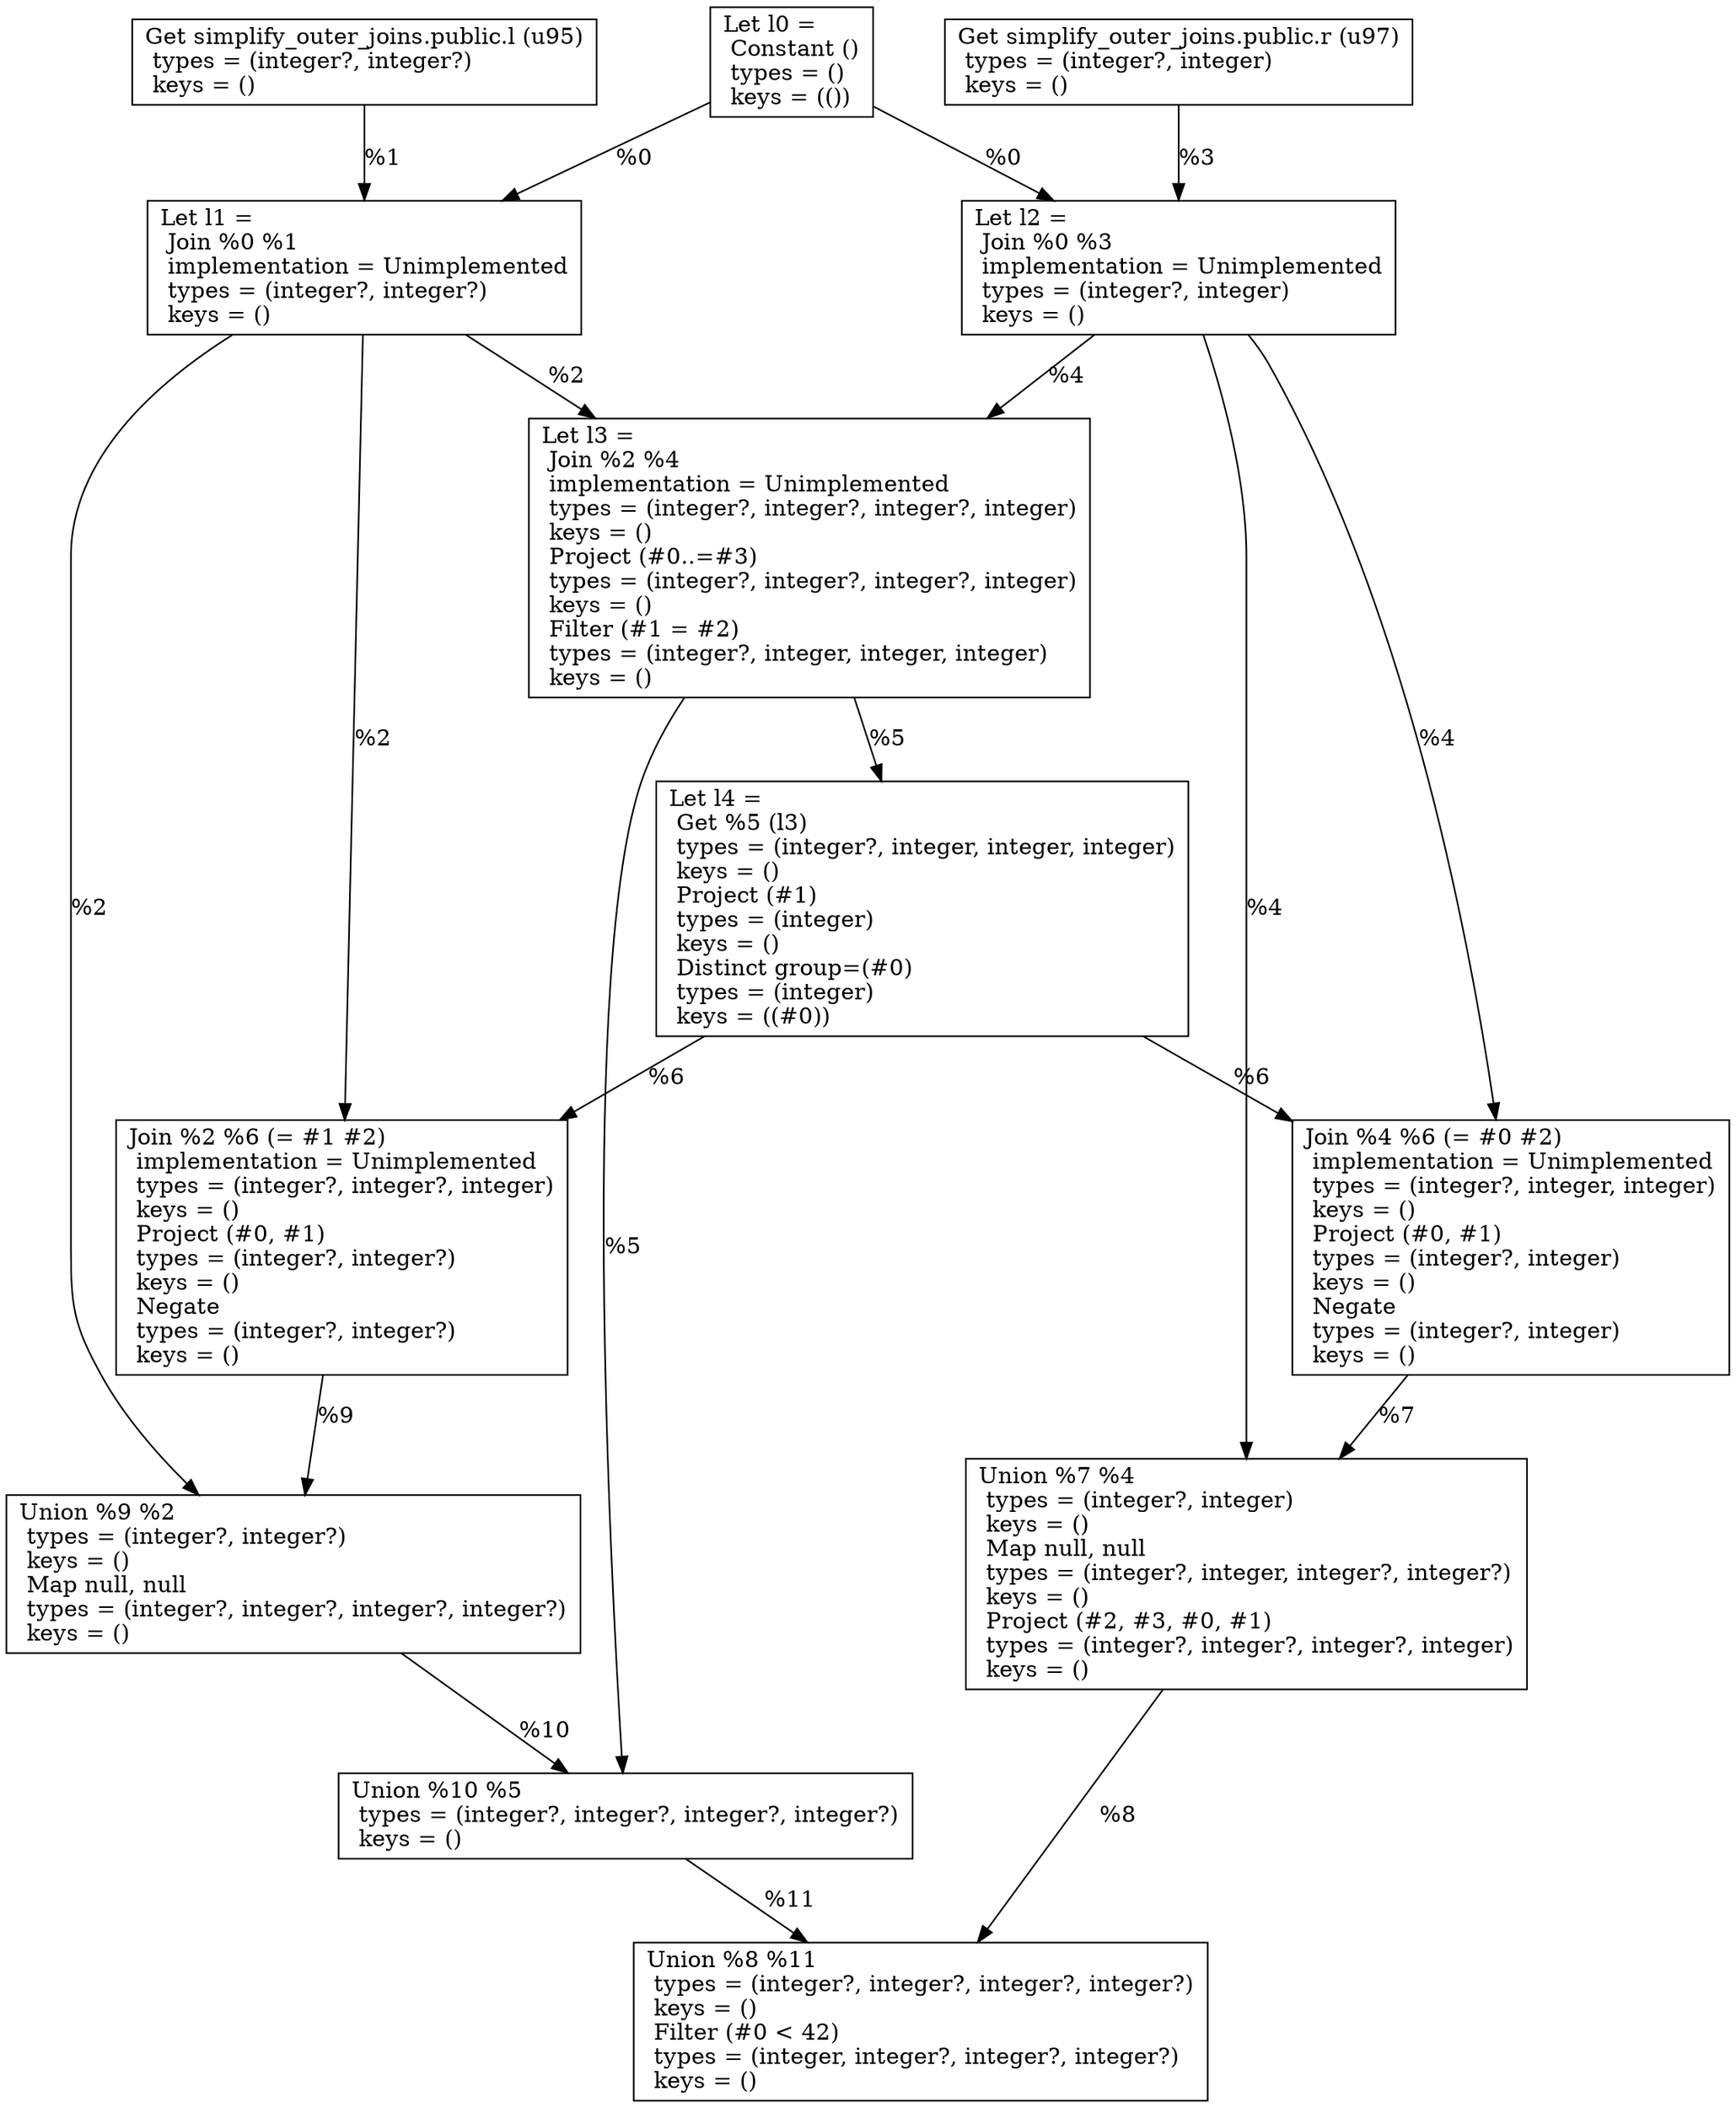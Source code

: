 digraph G {
    node0 [shape = record, label="Let l0 =\l Constant ()\l  types = ()\l  keys = (())\l"]
    node1 [shape = record, label=" Get simplify_outer_joins.public.l (u95)\l  types = (integer?, integer?)\l  keys = ()\l"]
    node2 [shape = record, label="Let l1 =\l Join %0 %1\l  implementation = Unimplemented\l  types = (integer?, integer?)\l  keys = ()\l"]
    node3 [shape = record, label=" Get simplify_outer_joins.public.r (u97)\l  types = (integer?, integer)\l  keys = ()\l"]
    node4 [shape = record, label="Let l2 =\l Join %0 %3\l  implementation = Unimplemented\l  types = (integer?, integer)\l  keys = ()\l"]
    node5 [shape = record, label="Let l3 =\l Join %2 %4\l  implementation = Unimplemented\l  types = (integer?, integer?, integer?, integer)\l  keys = ()\l Project (#0..=#3)\l  types = (integer?, integer?, integer?, integer)\l  keys = ()\l Filter (#1 = #2)\l  types = (integer?, integer, integer, integer)\l  keys = ()\l"]
    node6 [shape = record, label="Let l4 =\l Get %5 (l3)\l  types = (integer?, integer, integer, integer)\l  keys = ()\l Project (#1)\l  types = (integer)\l  keys = ()\l Distinct group=(#0)\l  types = (integer)\l  keys = ((#0))\l"]
    node7 [shape = record, label=" Join %4 %6 (= #0 #2)\l  implementation = Unimplemented\l  types = (integer?, integer, integer)\l  keys = ()\l Project (#0, #1)\l  types = (integer?, integer)\l  keys = ()\l Negate\l  types = (integer?, integer)\l  keys = ()\l"]
    node8 [shape = record, label=" Union %7 %4\l  types = (integer?, integer)\l  keys = ()\l Map null, null\l  types = (integer?, integer, integer?, integer?)\l  keys = ()\l Project (#2, #3, #0, #1)\l  types = (integer?, integer?, integer?, integer)\l  keys = ()\l"]
    node9 [shape = record, label=" Join %2 %6 (= #1 #2)\l  implementation = Unimplemented\l  types = (integer?, integer?, integer)\l  keys = ()\l Project (#0, #1)\l  types = (integer?, integer?)\l  keys = ()\l Negate\l  types = (integer?, integer?)\l  keys = ()\l"]
    node10 [shape = record, label=" Union %9 %2\l  types = (integer?, integer?)\l  keys = ()\l Map null, null\l  types = (integer?, integer?, integer?, integer?)\l  keys = ()\l"]
    node11 [shape = record, label=" Union %10 %5\l  types = (integer?, integer?, integer?, integer?)\l  keys = ()\l"]
    node12 [shape = record, label=" Union %8 %11\l  types = (integer?, integer?, integer?, integer?)\l  keys = ()\l Filter (#0 \< 42)\l  types = (integer, integer?, integer?, integer?)\l  keys = ()\l"]
    node4 -> node8 [label = "%4\l"]
    node2 -> node5 [label = "%2\l"]
    node0 -> node2 [label = "%0\l"]
    node9 -> node10 [label = "%9\l"]
    node4 -> node5 [label = "%4\l"]
    node11 -> node12 [label = "%11\l"]
    node3 -> node4 [label = "%3\l"]
    node5 -> node11 [label = "%5\l"]
    node5 -> node6 [label = "%5\l"]
    node6 -> node7 [label = "%6\l"]
    node10 -> node11 [label = "%10\l"]
    node8 -> node12 [label = "%8\l"]
    node6 -> node9 [label = "%6\l"]
    node7 -> node8 [label = "%7\l"]
    node0 -> node4 [label = "%0\l"]
    node4 -> node7 [label = "%4\l"]
    node1 -> node2 [label = "%1\l"]
    node2 -> node10 [label = "%2\l"]
    node2 -> node9 [label = "%2\l"]
}
